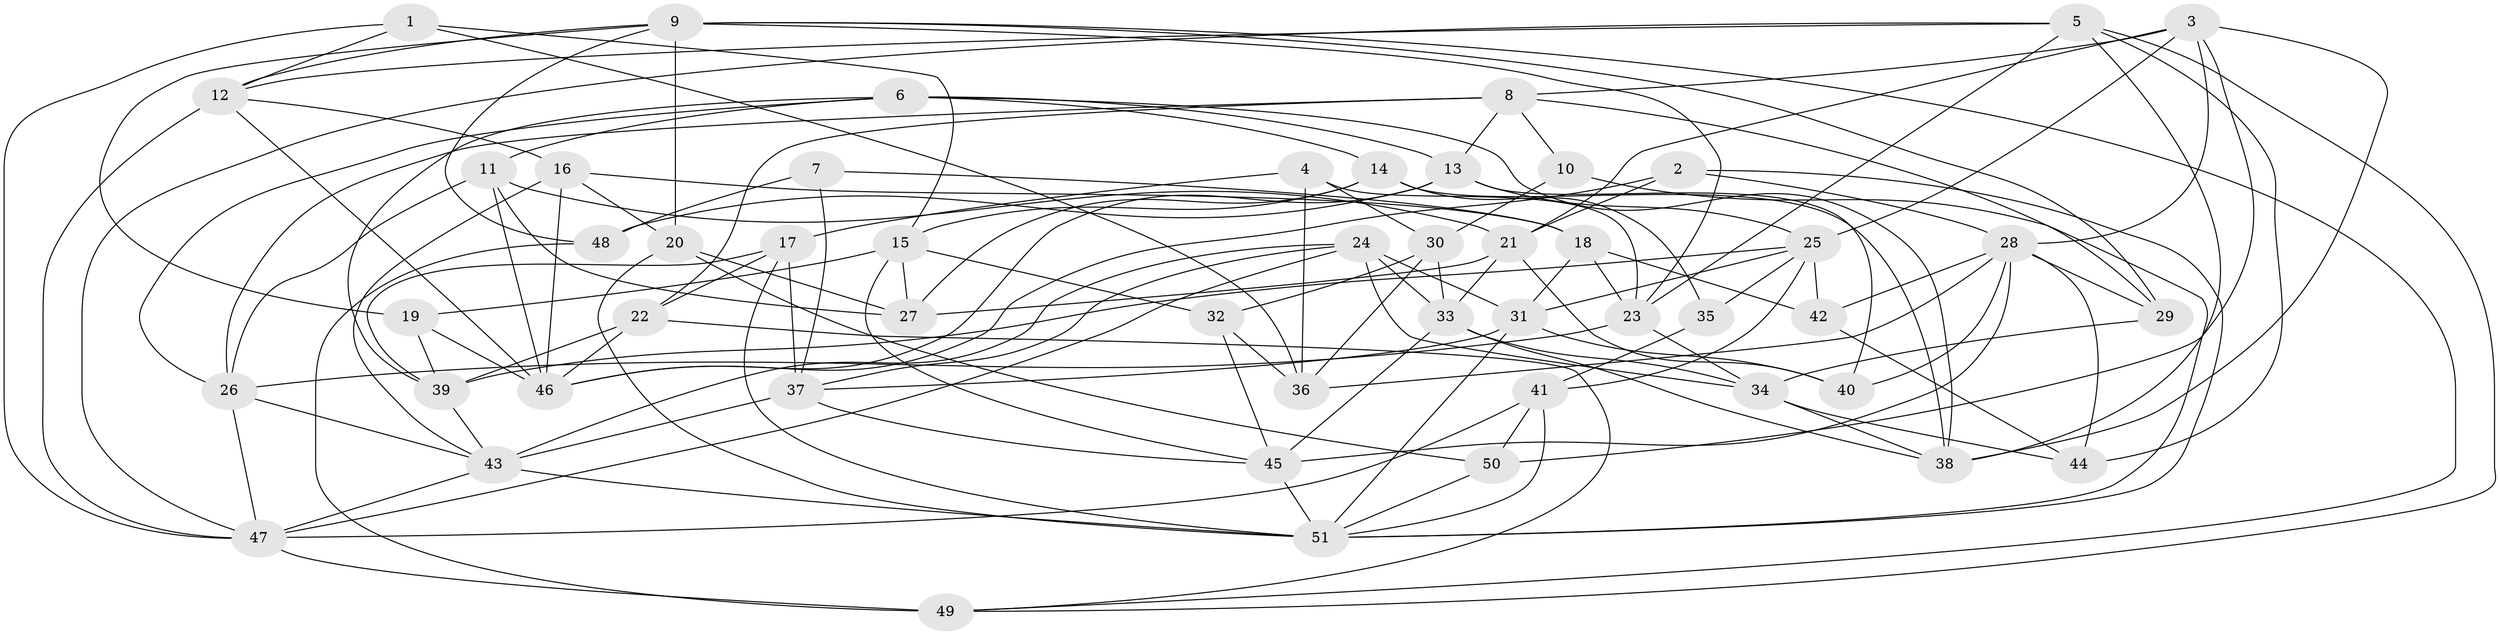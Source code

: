 // original degree distribution, {4: 1.0}
// Generated by graph-tools (version 1.1) at 2025/03/03/09/25 03:03:00]
// undirected, 51 vertices, 137 edges
graph export_dot {
graph [start="1"]
  node [color=gray90,style=filled];
  1;
  2;
  3;
  4;
  5;
  6;
  7;
  8;
  9;
  10;
  11;
  12;
  13;
  14;
  15;
  16;
  17;
  18;
  19;
  20;
  21;
  22;
  23;
  24;
  25;
  26;
  27;
  28;
  29;
  30;
  31;
  32;
  33;
  34;
  35;
  36;
  37;
  38;
  39;
  40;
  41;
  42;
  43;
  44;
  45;
  46;
  47;
  48;
  49;
  50;
  51;
  1 -- 12 [weight=1.0];
  1 -- 15 [weight=1.0];
  1 -- 36 [weight=1.0];
  1 -- 47 [weight=1.0];
  2 -- 21 [weight=1.0];
  2 -- 28 [weight=1.0];
  2 -- 46 [weight=1.0];
  2 -- 51 [weight=1.0];
  3 -- 8 [weight=1.0];
  3 -- 21 [weight=1.0];
  3 -- 25 [weight=1.0];
  3 -- 28 [weight=1.0];
  3 -- 38 [weight=1.0];
  3 -- 50 [weight=1.0];
  4 -- 17 [weight=1.0];
  4 -- 23 [weight=1.0];
  4 -- 30 [weight=1.0];
  4 -- 36 [weight=1.0];
  5 -- 12 [weight=1.0];
  5 -- 23 [weight=1.0];
  5 -- 38 [weight=1.0];
  5 -- 44 [weight=1.0];
  5 -- 47 [weight=1.0];
  5 -- 49 [weight=1.0];
  6 -- 11 [weight=1.0];
  6 -- 13 [weight=1.0];
  6 -- 14 [weight=1.0];
  6 -- 26 [weight=1.0];
  6 -- 38 [weight=1.0];
  6 -- 39 [weight=1.0];
  7 -- 18 [weight=1.0];
  7 -- 37 [weight=1.0];
  7 -- 48 [weight=2.0];
  8 -- 10 [weight=1.0];
  8 -- 13 [weight=1.0];
  8 -- 22 [weight=1.0];
  8 -- 26 [weight=1.0];
  8 -- 29 [weight=1.0];
  9 -- 12 [weight=1.0];
  9 -- 19 [weight=1.0];
  9 -- 20 [weight=2.0];
  9 -- 23 [weight=1.0];
  9 -- 29 [weight=1.0];
  9 -- 48 [weight=1.0];
  9 -- 49 [weight=1.0];
  10 -- 30 [weight=2.0];
  10 -- 51 [weight=1.0];
  11 -- 21 [weight=1.0];
  11 -- 26 [weight=1.0];
  11 -- 27 [weight=2.0];
  11 -- 46 [weight=1.0];
  12 -- 16 [weight=1.0];
  12 -- 46 [weight=1.0];
  12 -- 47 [weight=1.0];
  13 -- 25 [weight=1.0];
  13 -- 40 [weight=1.0];
  13 -- 46 [weight=1.0];
  13 -- 48 [weight=1.0];
  14 -- 15 [weight=1.0];
  14 -- 27 [weight=1.0];
  14 -- 35 [weight=2.0];
  14 -- 38 [weight=1.0];
  15 -- 19 [weight=1.0];
  15 -- 27 [weight=1.0];
  15 -- 32 [weight=1.0];
  15 -- 45 [weight=1.0];
  16 -- 18 [weight=1.0];
  16 -- 20 [weight=1.0];
  16 -- 43 [weight=1.0];
  16 -- 46 [weight=2.0];
  17 -- 22 [weight=2.0];
  17 -- 37 [weight=1.0];
  17 -- 39 [weight=1.0];
  17 -- 51 [weight=1.0];
  18 -- 23 [weight=1.0];
  18 -- 31 [weight=1.0];
  18 -- 42 [weight=2.0];
  19 -- 39 [weight=1.0];
  19 -- 46 [weight=1.0];
  20 -- 27 [weight=1.0];
  20 -- 50 [weight=1.0];
  20 -- 51 [weight=1.0];
  21 -- 27 [weight=1.0];
  21 -- 33 [weight=1.0];
  21 -- 40 [weight=1.0];
  22 -- 39 [weight=1.0];
  22 -- 46 [weight=1.0];
  22 -- 49 [weight=1.0];
  23 -- 26 [weight=1.0];
  23 -- 34 [weight=1.0];
  24 -- 31 [weight=1.0];
  24 -- 33 [weight=1.0];
  24 -- 34 [weight=1.0];
  24 -- 37 [weight=1.0];
  24 -- 43 [weight=1.0];
  24 -- 47 [weight=1.0];
  25 -- 31 [weight=1.0];
  25 -- 35 [weight=2.0];
  25 -- 39 [weight=1.0];
  25 -- 41 [weight=1.0];
  25 -- 42 [weight=1.0];
  26 -- 43 [weight=1.0];
  26 -- 47 [weight=1.0];
  28 -- 29 [weight=1.0];
  28 -- 36 [weight=2.0];
  28 -- 40 [weight=1.0];
  28 -- 42 [weight=2.0];
  28 -- 44 [weight=1.0];
  28 -- 45 [weight=1.0];
  29 -- 34 [weight=1.0];
  30 -- 32 [weight=1.0];
  30 -- 33 [weight=1.0];
  30 -- 36 [weight=1.0];
  31 -- 37 [weight=1.0];
  31 -- 40 [weight=1.0];
  31 -- 51 [weight=1.0];
  32 -- 36 [weight=1.0];
  32 -- 45 [weight=1.0];
  33 -- 34 [weight=1.0];
  33 -- 38 [weight=1.0];
  33 -- 45 [weight=1.0];
  34 -- 38 [weight=1.0];
  34 -- 44 [weight=1.0];
  35 -- 41 [weight=2.0];
  37 -- 43 [weight=1.0];
  37 -- 45 [weight=1.0];
  39 -- 43 [weight=1.0];
  41 -- 47 [weight=1.0];
  41 -- 50 [weight=1.0];
  41 -- 51 [weight=1.0];
  42 -- 44 [weight=1.0];
  43 -- 47 [weight=1.0];
  43 -- 51 [weight=2.0];
  45 -- 51 [weight=1.0];
  47 -- 49 [weight=1.0];
  48 -- 49 [weight=2.0];
  50 -- 51 [weight=1.0];
}
